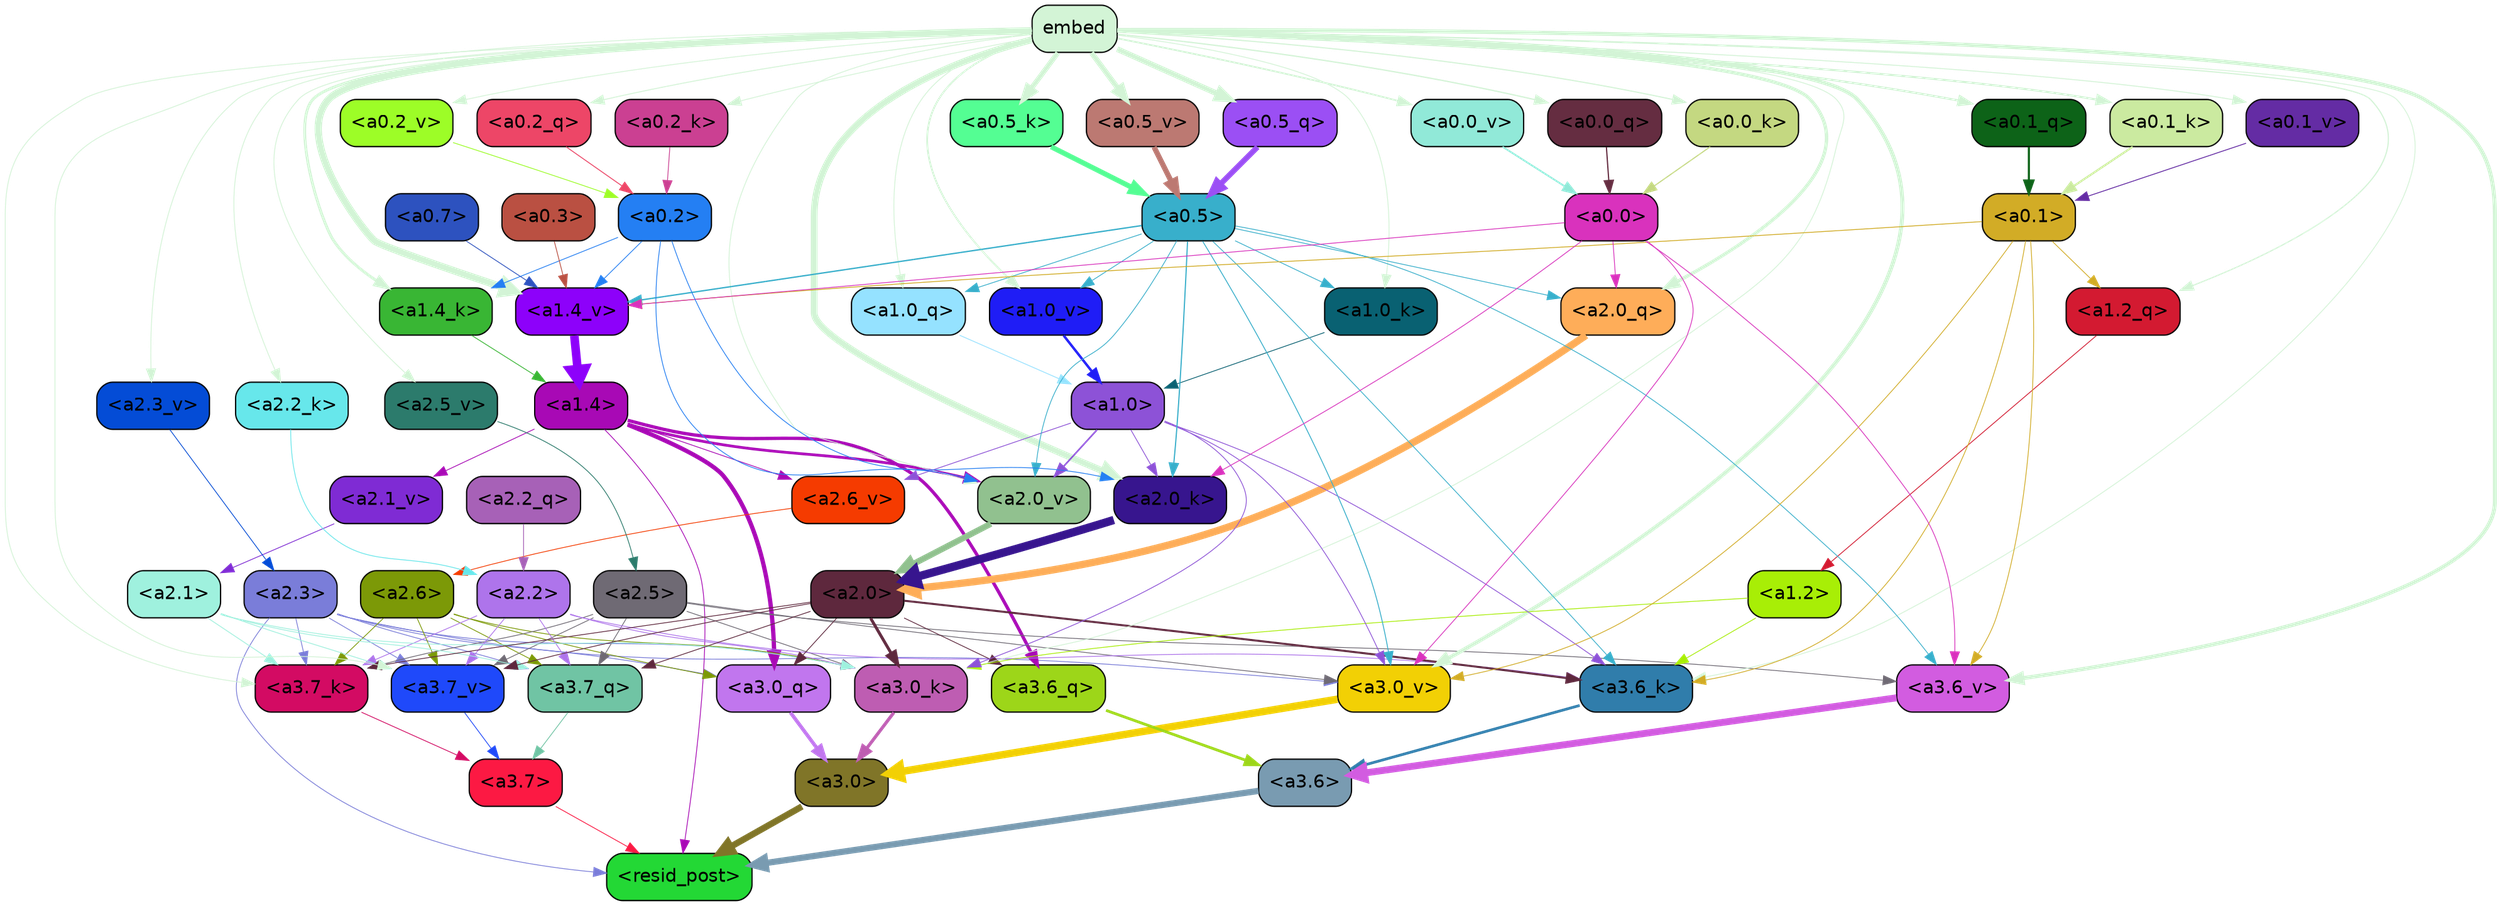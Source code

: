 strict digraph "" {
	graph [bgcolor=transparent,
		layout=dot,
		overlap=false,
		splines=true
	];
	"<a3.7>"	[color=black,
		fillcolor="#fc1943",
		fontname=Helvetica,
		shape=box,
		style="filled, rounded"];
	"<resid_post>"	[color=black,
		fillcolor="#23d835",
		fontname=Helvetica,
		shape=box,
		style="filled, rounded"];
	"<a3.7>" -> "<resid_post>"	[color="#fc1943",
		penwidth=0.6];
	"<a3.6>"	[color=black,
		fillcolor="#799bb1",
		fontname=Helvetica,
		shape=box,
		style="filled, rounded"];
	"<a3.6>" -> "<resid_post>"	[color="#799bb1",
		penwidth=4.753257989883423];
	"<a3.0>"	[color=black,
		fillcolor="#807528",
		fontname=Helvetica,
		shape=box,
		style="filled, rounded"];
	"<a3.0>" -> "<resid_post>"	[color="#807528",
		penwidth=4.90053927898407];
	"<a2.3>"	[color=black,
		fillcolor="#7a7dd9",
		fontname=Helvetica,
		shape=box,
		style="filled, rounded"];
	"<a2.3>" -> "<resid_post>"	[color="#7a7dd9",
		penwidth=0.6];
	"<a3.7_q>"	[color=black,
		fillcolor="#70c4a4",
		fontname=Helvetica,
		shape=box,
		style="filled, rounded"];
	"<a2.3>" -> "<a3.7_q>"	[color="#7a7dd9",
		penwidth=0.6];
	"<a3.0_q>"	[color=black,
		fillcolor="#c176ee",
		fontname=Helvetica,
		shape=box,
		style="filled, rounded"];
	"<a2.3>" -> "<a3.0_q>"	[color="#7a7dd9",
		penwidth=0.6];
	"<a3.7_k>"	[color=black,
		fillcolor="#d30b63",
		fontname=Helvetica,
		shape=box,
		style="filled, rounded"];
	"<a2.3>" -> "<a3.7_k>"	[color="#7a7dd9",
		penwidth=0.6];
	"<a3.0_k>"	[color=black,
		fillcolor="#be5db2",
		fontname=Helvetica,
		shape=box,
		style="filled, rounded"];
	"<a2.3>" -> "<a3.0_k>"	[color="#7a7dd9",
		penwidth=0.6];
	"<a3.7_v>"	[color=black,
		fillcolor="#1f49fa",
		fontname=Helvetica,
		shape=box,
		style="filled, rounded"];
	"<a2.3>" -> "<a3.7_v>"	[color="#7a7dd9",
		penwidth=0.6];
	"<a3.0_v>"	[color=black,
		fillcolor="#f2d005",
		fontname=Helvetica,
		shape=box,
		style="filled, rounded"];
	"<a2.3>" -> "<a3.0_v>"	[color="#7a7dd9",
		penwidth=0.6];
	"<a1.4>"	[color=black,
		fillcolor="#a809b5",
		fontname=Helvetica,
		shape=box,
		style="filled, rounded"];
	"<a1.4>" -> "<resid_post>"	[color="#a809b5",
		penwidth=0.6];
	"<a3.6_q>"	[color=black,
		fillcolor="#9dd619",
		fontname=Helvetica,
		shape=box,
		style="filled, rounded"];
	"<a1.4>" -> "<a3.6_q>"	[color="#a809b5",
		penwidth=2.5149343013763428];
	"<a1.4>" -> "<a3.0_q>"	[color="#a809b5",
		penwidth=3.2760138511657715];
	"<a2.6_v>"	[color=black,
		fillcolor="#f53b00",
		fontname=Helvetica,
		shape=box,
		style="filled, rounded"];
	"<a1.4>" -> "<a2.6_v>"	[color="#a809b5",
		penwidth=0.6];
	"<a2.1_v>"	[color=black,
		fillcolor="#7f2bd4",
		fontname=Helvetica,
		shape=box,
		style="filled, rounded"];
	"<a1.4>" -> "<a2.1_v>"	[color="#a809b5",
		penwidth=0.6];
	"<a2.0_v>"	[color=black,
		fillcolor="#91c18f",
		fontname=Helvetica,
		shape=box,
		style="filled, rounded"];
	"<a1.4>" -> "<a2.0_v>"	[color="#a809b5",
		penwidth=2.0870713144540787];
	"<a3.7_q>" -> "<a3.7>"	[color="#70c4a4",
		penwidth=0.6];
	"<a3.6_q>" -> "<a3.6>"	[color="#9dd619",
		penwidth=2.091020345687866];
	"<a3.0_q>" -> "<a3.0>"	[color="#c176ee",
		penwidth=2.7421876192092896];
	"<a3.7_k>" -> "<a3.7>"	[color="#d30b63",
		penwidth=0.6];
	"<a3.6_k>"	[color=black,
		fillcolor="#307dab",
		fontname=Helvetica,
		shape=box,
		style="filled, rounded"];
	"<a3.6_k>" -> "<a3.6>"	[color="#307dab",
		penwidth=2.048597991466522];
	"<a3.0_k>" -> "<a3.0>"	[color="#be5db2",
		penwidth=2.476402521133423];
	"<a3.7_v>" -> "<a3.7>"	[color="#1f49fa",
		penwidth=0.6];
	"<a3.6_v>"	[color=black,
		fillcolor="#d25ce0",
		fontname=Helvetica,
		shape=box,
		style="filled, rounded"];
	"<a3.6_v>" -> "<a3.6>"	[color="#d25ce0",
		penwidth=5.2550448179244995];
	"<a3.0_v>" -> "<a3.0>"	[color="#f2d005",
		penwidth=5.652270674705505];
	"<a2.6>"	[color=black,
		fillcolor="#7c9907",
		fontname=Helvetica,
		shape=box,
		style="filled, rounded"];
	"<a2.6>" -> "<a3.7_q>"	[color="#7c9907",
		penwidth=0.6];
	"<a2.6>" -> "<a3.0_q>"	[color="#7c9907",
		penwidth=0.6];
	"<a2.6>" -> "<a3.7_k>"	[color="#7c9907",
		penwidth=0.6];
	"<a2.6>" -> "<a3.0_k>"	[color="#7c9907",
		penwidth=0.6];
	"<a2.6>" -> "<a3.7_v>"	[color="#7c9907",
		penwidth=0.6];
	"<a2.5>"	[color=black,
		fillcolor="#6f6a74",
		fontname=Helvetica,
		shape=box,
		style="filled, rounded"];
	"<a2.5>" -> "<a3.7_q>"	[color="#6f6a74",
		penwidth=0.6];
	"<a2.5>" -> "<a3.7_k>"	[color="#6f6a74",
		penwidth=0.6];
	"<a2.5>" -> "<a3.0_k>"	[color="#6f6a74",
		penwidth=0.6];
	"<a2.5>" -> "<a3.7_v>"	[color="#6f6a74",
		penwidth=0.6];
	"<a2.5>" -> "<a3.6_v>"	[color="#6f6a74",
		penwidth=0.6];
	"<a2.5>" -> "<a3.0_v>"	[color="#6f6a74",
		penwidth=0.6];
	"<a2.2>"	[color=black,
		fillcolor="#ae74eb",
		fontname=Helvetica,
		shape=box,
		style="filled, rounded"];
	"<a2.2>" -> "<a3.7_q>"	[color="#ae74eb",
		penwidth=0.6];
	"<a2.2>" -> "<a3.7_k>"	[color="#ae74eb",
		penwidth=0.6];
	"<a2.2>" -> "<a3.6_k>"	[color="#ae74eb",
		penwidth=0.6];
	"<a2.2>" -> "<a3.0_k>"	[color="#ae74eb",
		penwidth=0.6];
	"<a2.2>" -> "<a3.7_v>"	[color="#ae74eb",
		penwidth=0.6];
	"<a2.1>"	[color=black,
		fillcolor="#9ff1de",
		fontname=Helvetica,
		shape=box,
		style="filled, rounded"];
	"<a2.1>" -> "<a3.7_q>"	[color="#9ff1de",
		penwidth=0.6];
	"<a2.1>" -> "<a3.7_k>"	[color="#9ff1de",
		penwidth=0.6];
	"<a2.1>" -> "<a3.0_k>"	[color="#9ff1de",
		penwidth=0.6];
	"<a2.1>" -> "<a3.7_v>"	[color="#9ff1de",
		penwidth=0.6];
	"<a2.0>"	[color=black,
		fillcolor="#5e283d",
		fontname=Helvetica,
		shape=box,
		style="filled, rounded"];
	"<a2.0>" -> "<a3.7_q>"	[color="#5e283d",
		penwidth=0.6];
	"<a2.0>" -> "<a3.6_q>"	[color="#5e283d",
		penwidth=0.6];
	"<a2.0>" -> "<a3.0_q>"	[color="#5e283d",
		penwidth=0.6];
	"<a2.0>" -> "<a3.7_k>"	[color="#5e283d",
		penwidth=0.6];
	"<a2.0>" -> "<a3.6_k>"	[color="#5e283d",
		penwidth=1.5290023684501648];
	"<a2.0>" -> "<a3.0_k>"	[color="#5e283d",
		penwidth=2.2635570764541626];
	"<a2.0>" -> "<a3.7_v>"	[color="#5e283d",
		penwidth=0.6];
	embed	[color=black,
		fillcolor="#d3f4d6",
		fontname=Helvetica,
		shape=box,
		style="filled, rounded"];
	embed -> "<a3.7_k>"	[color="#d3f4d6",
		penwidth=0.6];
	embed -> "<a3.6_k>"	[color="#d3f4d6",
		penwidth=0.6];
	embed -> "<a3.0_k>"	[color="#d3f4d6",
		penwidth=0.6];
	embed -> "<a3.7_v>"	[color="#d3f4d6",
		penwidth=0.6];
	embed -> "<a3.6_v>"	[color="#d3f4d6",
		penwidth=2.9556376338005066];
	embed -> "<a3.0_v>"	[color="#d3f4d6",
		penwidth=2.972973108291626];
	"<a2.0_q>"	[color=black,
		fillcolor="#fead59",
		fontname=Helvetica,
		shape=box,
		style="filled, rounded"];
	embed -> "<a2.0_q>"	[color="#d3f4d6",
		penwidth=2.522909115999937];
	"<a2.2_k>"	[color=black,
		fillcolor="#67e7eb",
		fontname=Helvetica,
		shape=box,
		style="filled, rounded"];
	embed -> "<a2.2_k>"	[color="#d3f4d6",
		penwidth=0.6];
	"<a2.0_k>"	[color=black,
		fillcolor="#37158e",
		fontname=Helvetica,
		shape=box,
		style="filled, rounded"];
	embed -> "<a2.0_k>"	[color="#d3f4d6",
		penwidth=5.094568967819214];
	"<a2.5_v>"	[color=black,
		fillcolor="#2c7b6c",
		fontname=Helvetica,
		shape=box,
		style="filled, rounded"];
	embed -> "<a2.5_v>"	[color="#d3f4d6",
		penwidth=0.6];
	"<a2.3_v>"	[color=black,
		fillcolor="#044cd6",
		fontname=Helvetica,
		shape=box,
		style="filled, rounded"];
	embed -> "<a2.3_v>"	[color="#d3f4d6",
		penwidth=0.6];
	embed -> "<a2.0_v>"	[color="#d3f4d6",
		penwidth=0.6];
	"<a1.2_q>"	[color=black,
		fillcolor="#d31a31",
		fontname=Helvetica,
		shape=box,
		style="filled, rounded"];
	embed -> "<a1.2_q>"	[color="#d3f4d6",
		penwidth=0.8520002365112305];
	"<a1.0_q>"	[color=black,
		fillcolor="#95e2ff",
		fontname=Helvetica,
		shape=box,
		style="filled, rounded"];
	embed -> "<a1.0_q>"	[color="#d3f4d6",
		penwidth=0.6];
	"<a1.4_k>"	[color=black,
		fillcolor="#39b634",
		fontname=Helvetica,
		shape=box,
		style="filled, rounded"];
	embed -> "<a1.4_k>"	[color="#d3f4d6",
		penwidth=2.115079402923584];
	"<a1.0_k>"	[color=black,
		fillcolor="#096172",
		fontname=Helvetica,
		shape=box,
		style="filled, rounded"];
	embed -> "<a1.0_k>"	[color="#d3f4d6",
		penwidth=0.6];
	"<a1.4_v>"	[color=black,
		fillcolor="#8d01fa",
		fontname=Helvetica,
		shape=box,
		style="filled, rounded"];
	embed -> "<a1.4_v>"	[color="#d3f4d6",
		penwidth=5.504090070724487];
	"<a1.0_v>"	[color=black,
		fillcolor="#1f1df6",
		fontname=Helvetica,
		shape=box,
		style="filled, rounded"];
	embed -> "<a1.0_v>"	[color="#d3f4d6",
		penwidth=1.2935692071914673];
	"<a0.5_q>"	[color=black,
		fillcolor="#9b4ff4",
		fontname=Helvetica,
		shape=box,
		style="filled, rounded"];
	embed -> "<a0.5_q>"	[color="#d3f4d6",
		penwidth=4.263764560222626];
	"<a0.2_q>"	[color=black,
		fillcolor="#ed4667",
		fontname=Helvetica,
		shape=box,
		style="filled, rounded"];
	embed -> "<a0.2_q>"	[color="#d3f4d6",
		penwidth=0.6822733879089355];
	"<a0.1_q>"	[color=black,
		fillcolor="#0d6318",
		fontname=Helvetica,
		shape=box,
		style="filled, rounded"];
	embed -> "<a0.1_q>"	[color="#d3f4d6",
		penwidth=1.6176519393920898];
	"<a0.0_q>"	[color=black,
		fillcolor="#652d41",
		fontname=Helvetica,
		shape=box,
		style="filled, rounded"];
	embed -> "<a0.0_q>"	[color="#d3f4d6",
		penwidth=0.9359030723571777];
	"<a0.5_k>"	[color=black,
		fillcolor="#54fe93",
		fontname=Helvetica,
		shape=box,
		style="filled, rounded"];
	embed -> "<a0.5_k>"	[color="#d3f4d6",
		penwidth=3.851005434989929];
	"<a0.2_k>"	[color=black,
		fillcolor="#cb4092",
		fontname=Helvetica,
		shape=box,
		style="filled, rounded"];
	embed -> "<a0.2_k>"	[color="#d3f4d6",
		penwidth=0.6];
	"<a0.1_k>"	[color=black,
		fillcolor="#cbeaa0",
		fontname=Helvetica,
		shape=box,
		style="filled, rounded"];
	embed -> "<a0.1_k>"	[color="#d3f4d6",
		penwidth=1.5319340229034424];
	"<a0.0_k>"	[color=black,
		fillcolor="#c4d881",
		fontname=Helvetica,
		shape=box,
		style="filled, rounded"];
	embed -> "<a0.0_k>"	[color="#d3f4d6",
		penwidth=0.8205299377441406];
	"<a0.5_v>"	[color=black,
		fillcolor="#bc7972",
		fontname=Helvetica,
		shape=box,
		style="filled, rounded"];
	embed -> "<a0.5_v>"	[color="#d3f4d6",
		penwidth=4.012355327606201];
	"<a0.2_v>"	[color=black,
		fillcolor="#9dfd27",
		fontname=Helvetica,
		shape=box,
		style="filled, rounded"];
	embed -> "<a0.2_v>"	[color="#d3f4d6",
		penwidth=0.6];
	"<a0.1_v>"	[color=black,
		fillcolor="#642ca4",
		fontname=Helvetica,
		shape=box,
		style="filled, rounded"];
	embed -> "<a0.1_v>"	[color="#d3f4d6",
		penwidth=0.6730842590332031];
	"<a0.0_v>"	[color=black,
		fillcolor="#91e9d8",
		fontname=Helvetica,
		shape=box,
		style="filled, rounded"];
	embed -> "<a0.0_v>"	[color="#d3f4d6",
		penwidth=1.2175352573394775];
	"<a1.2>"	[color=black,
		fillcolor="#a8ee06",
		fontname=Helvetica,
		shape=box,
		style="filled, rounded"];
	"<a1.2>" -> "<a3.6_k>"	[color="#a8ee06",
		penwidth=0.6];
	"<a1.2>" -> "<a3.0_k>"	[color="#a8ee06",
		penwidth=0.6];
	"<a1.0>"	[color=black,
		fillcolor="#8d52d7",
		fontname=Helvetica,
		shape=box,
		style="filled, rounded"];
	"<a1.0>" -> "<a3.6_k>"	[color="#8d52d7",
		penwidth=0.6];
	"<a1.0>" -> "<a3.0_k>"	[color="#8d52d7",
		penwidth=0.6];
	"<a1.0>" -> "<a3.0_v>"	[color="#8d52d7",
		penwidth=0.6];
	"<a1.0>" -> "<a2.0_k>"	[color="#8d52d7",
		penwidth=0.6];
	"<a1.0>" -> "<a2.6_v>"	[color="#8d52d7",
		penwidth=0.6];
	"<a1.0>" -> "<a2.0_v>"	[color="#8d52d7",
		penwidth=1.2152502536773682];
	"<a0.5>"	[color=black,
		fillcolor="#38afcb",
		fontname=Helvetica,
		shape=box,
		style="filled, rounded"];
	"<a0.5>" -> "<a3.6_k>"	[color="#38afcb",
		penwidth=0.6];
	"<a0.5>" -> "<a3.6_v>"	[color="#38afcb",
		penwidth=0.6];
	"<a0.5>" -> "<a3.0_v>"	[color="#38afcb",
		penwidth=0.6790935099124908];
	"<a0.5>" -> "<a2.0_q>"	[color="#38afcb",
		penwidth=0.6];
	"<a0.5>" -> "<a2.0_k>"	[color="#38afcb",
		penwidth=0.8835153579711914];
	"<a0.5>" -> "<a2.0_v>"	[color="#38afcb",
		penwidth=0.6];
	"<a0.5>" -> "<a1.0_q>"	[color="#38afcb",
		penwidth=0.6];
	"<a0.5>" -> "<a1.0_k>"	[color="#38afcb",
		penwidth=0.6];
	"<a0.5>" -> "<a1.4_v>"	[color="#38afcb",
		penwidth=1.022335171699524];
	"<a0.5>" -> "<a1.0_v>"	[color="#38afcb",
		penwidth=0.6];
	"<a0.1>"	[color=black,
		fillcolor="#d2ac26",
		fontname=Helvetica,
		shape=box,
		style="filled, rounded"];
	"<a0.1>" -> "<a3.6_k>"	[color="#d2ac26",
		penwidth=0.6];
	"<a0.1>" -> "<a3.6_v>"	[color="#d2ac26",
		penwidth=0.6];
	"<a0.1>" -> "<a3.0_v>"	[color="#d2ac26",
		penwidth=0.6];
	"<a0.1>" -> "<a1.2_q>"	[color="#d2ac26",
		penwidth=0.6];
	"<a0.1>" -> "<a1.4_v>"	[color="#d2ac26",
		penwidth=0.6438122987747192];
	"<a0.0>"	[color=black,
		fillcolor="#d932bd",
		fontname=Helvetica,
		shape=box,
		style="filled, rounded"];
	"<a0.0>" -> "<a3.6_v>"	[color="#d932bd",
		penwidth=0.6];
	"<a0.0>" -> "<a3.0_v>"	[color="#d932bd",
		penwidth=0.6];
	"<a0.0>" -> "<a2.0_q>"	[color="#d932bd",
		penwidth=0.6];
	"<a0.0>" -> "<a2.0_k>"	[color="#d932bd",
		penwidth=0.6];
	"<a0.0>" -> "<a1.4_v>"	[color="#d932bd",
		penwidth=0.6];
	"<a2.2_q>"	[color=black,
		fillcolor="#a761b7",
		fontname=Helvetica,
		shape=box,
		style="filled, rounded"];
	"<a2.2_q>" -> "<a2.2>"	[color="#a761b7",
		penwidth=0.6];
	"<a2.0_q>" -> "<a2.0>"	[color="#fead59",
		penwidth=5.557696580886841];
	"<a2.2_k>" -> "<a2.2>"	[color="#67e7eb",
		penwidth=0.6];
	"<a2.0_k>" -> "<a2.0>"	[color="#37158e",
		penwidth=6.320472955703735];
	"<a2.6_v>" -> "<a2.6>"	[color="#f53b00",
		penwidth=0.6];
	"<a2.5_v>" -> "<a2.5>"	[color="#2c7b6c",
		penwidth=0.6];
	"<a2.3_v>" -> "<a2.3>"	[color="#044cd6",
		penwidth=0.6];
	"<a2.1_v>" -> "<a2.1>"	[color="#7f2bd4",
		penwidth=0.6];
	"<a2.0_v>" -> "<a2.0>"	[color="#91c18f",
		penwidth=4.611755967140198];
	"<a0.2>"	[color=black,
		fillcolor="#247ff3",
		fontname=Helvetica,
		shape=box,
		style="filled, rounded"];
	"<a0.2>" -> "<a2.0_k>"	[color="#247ff3",
		penwidth=0.6];
	"<a0.2>" -> "<a2.0_v>"	[color="#247ff3",
		penwidth=0.6];
	"<a0.2>" -> "<a1.4_k>"	[color="#247ff3",
		penwidth=0.6];
	"<a0.2>" -> "<a1.4_v>"	[color="#247ff3",
		penwidth=0.6];
	"<a1.2_q>" -> "<a1.2>"	[color="#d31a31",
		penwidth=0.6145738363265991];
	"<a1.0_q>" -> "<a1.0>"	[color="#95e2ff",
		penwidth=0.6];
	"<a1.4_k>" -> "<a1.4>"	[color="#39b634",
		penwidth=0.6];
	"<a1.0_k>" -> "<a1.0>"	[color="#096172",
		penwidth=0.6];
	"<a1.4_v>" -> "<a1.4>"	[color="#8d01fa",
		penwidth=6.5241758823394775];
	"<a1.0_v>" -> "<a1.0>"	[color="#1f1df6",
		penwidth=1.8809151649475098];
	"<a0.7>"	[color=black,
		fillcolor="#2d52bf",
		fontname=Helvetica,
		shape=box,
		style="filled, rounded"];
	"<a0.7>" -> "<a1.4_v>"	[color="#2d52bf",
		penwidth=0.6];
	"<a0.3>"	[color=black,
		fillcolor="#ba5042",
		fontname=Helvetica,
		shape=box,
		style="filled, rounded"];
	"<a0.3>" -> "<a1.4_v>"	[color="#ba5042",
		penwidth=0.6];
	"<a0.5_q>" -> "<a0.5>"	[color="#9b4ff4",
		penwidth=4.2370394468307495];
	"<a0.2_q>" -> "<a0.2>"	[color="#ed4667",
		penwidth=0.6822714805603027];
	"<a0.1_q>" -> "<a0.1>"	[color="#0d6318",
		penwidth=1.6176555156707764];
	"<a0.0_q>" -> "<a0.0>"	[color="#652d41",
		penwidth=0.9359095096588135];
	"<a0.5_k>" -> "<a0.5>"	[color="#54fe93",
		penwidth=3.8599258065223694];
	"<a0.2_k>" -> "<a0.2>"	[color="#cb4092",
		penwidth=0.6];
	"<a0.1_k>" -> "<a0.1>"	[color="#cbeaa0",
		penwidth=1.5140717029571533];
	"<a0.0_k>" -> "<a0.0>"	[color="#c4d881",
		penwidth=0.8258748054504395];
	"<a0.5_v>" -> "<a0.5>"	[color="#bc7972",
		penwidth=4.0173709988594055];
	"<a0.2_v>" -> "<a0.2>"	[color="#9dfd27",
		penwidth=0.6];
	"<a0.1_v>" -> "<a0.1>"	[color="#642ca4",
		penwidth=0.6690568923950195];
	"<a0.0_v>" -> "<a0.0>"	[color="#91e9d8",
		penwidth=1.2524418830871582];
}
